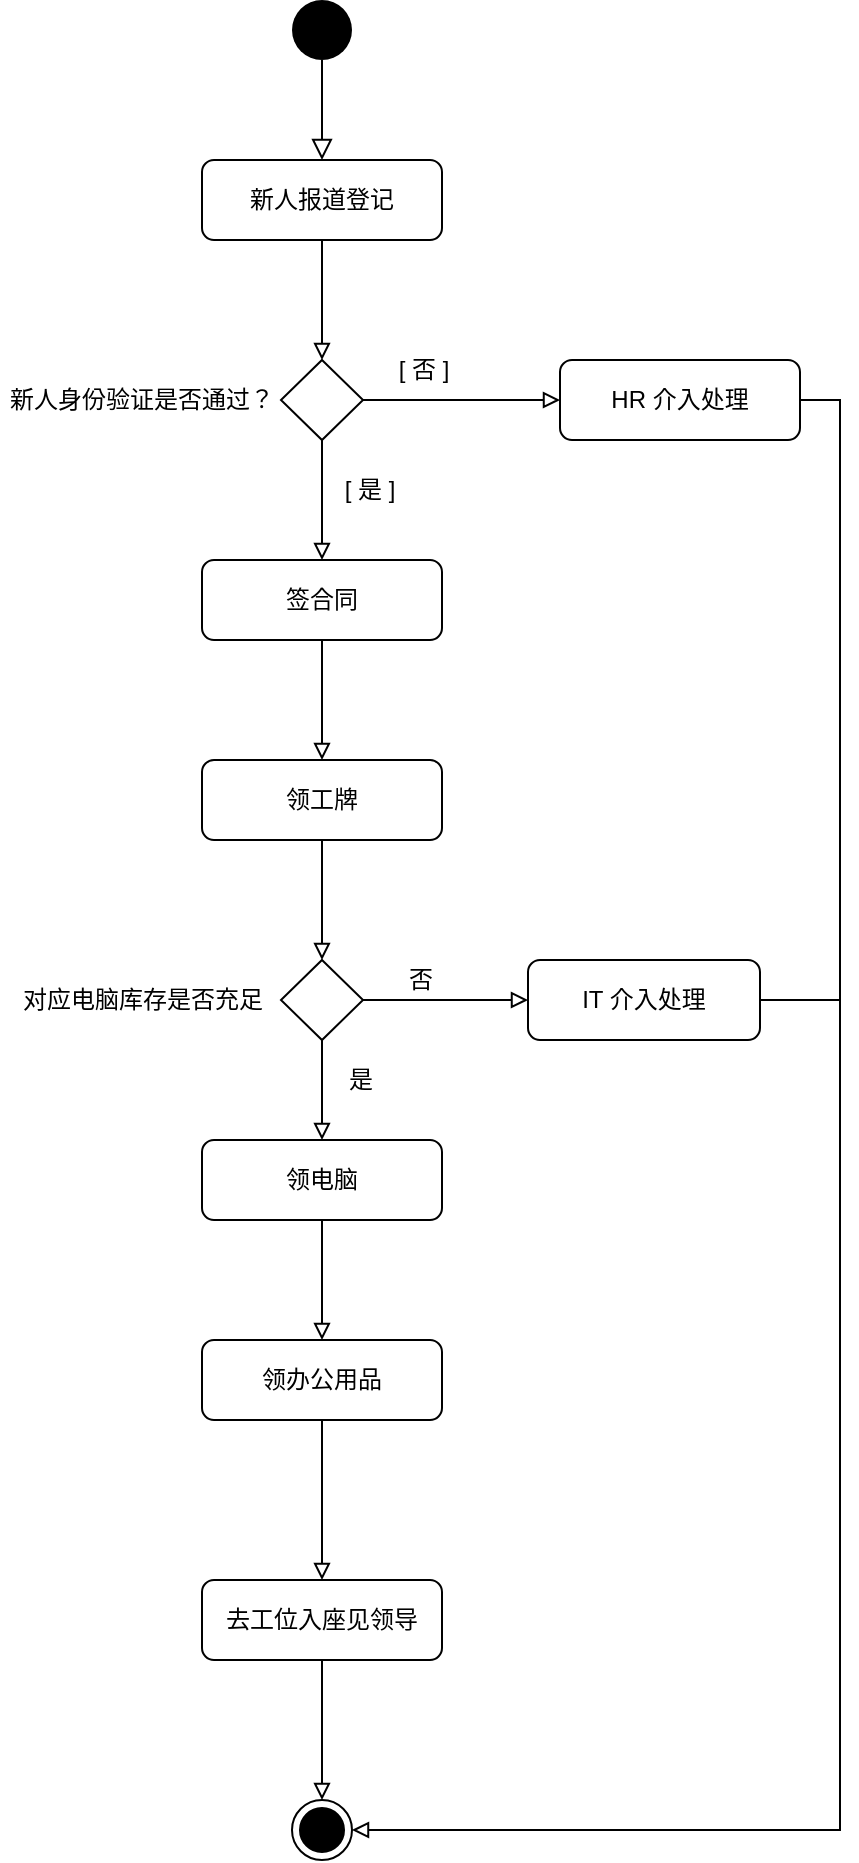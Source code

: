 <mxfile version="15.5.8" type="github">
  <diagram id="C5RBs43oDa-KdzZeNtuy" name="Page-1">
    <mxGraphModel dx="1164" dy="1851" grid="1" gridSize="10" guides="1" tooltips="1" connect="1" arrows="1" fold="1" page="1" pageScale="1" pageWidth="827" pageHeight="1169" math="0" shadow="0">
      <root>
        <mxCell id="WIyWlLk6GJQsqaUBKTNV-0" />
        <mxCell id="WIyWlLk6GJQsqaUBKTNV-1" parent="WIyWlLk6GJQsqaUBKTNV-0" />
        <mxCell id="FtbU7RMwqLc9TJ6ZdzSu-39" style="edgeStyle=orthogonalEdgeStyle;rounded=0;orthogonalLoop=1;jettySize=auto;html=1;exitX=0.5;exitY=1;exitDx=0;exitDy=0;entryX=0.5;entryY=0;entryDx=0;entryDy=0;endArrow=block;endFill=0;" edge="1" parent="WIyWlLk6GJQsqaUBKTNV-1" source="FtbU7RMwqLc9TJ6ZdzSu-6" target="FtbU7RMwqLc9TJ6ZdzSu-38">
          <mxGeometry relative="1" as="geometry" />
        </mxCell>
        <mxCell id="FtbU7RMwqLc9TJ6ZdzSu-6" value="新人报道登记" style="rounded=1;whiteSpace=wrap;html=1;fontSize=12;glass=0;strokeWidth=1;shadow=0;" vertex="1" parent="WIyWlLk6GJQsqaUBKTNV-1">
          <mxGeometry x="251" y="-130" width="120" height="40" as="geometry" />
        </mxCell>
        <mxCell id="FtbU7RMwqLc9TJ6ZdzSu-8" value="" style="ellipse;fillColor=#000000;strokeColor=none;" vertex="1" parent="WIyWlLk6GJQsqaUBKTNV-1">
          <mxGeometry x="296" y="-210" width="30" height="30" as="geometry" />
        </mxCell>
        <mxCell id="FtbU7RMwqLc9TJ6ZdzSu-9" value="" style="rounded=0;html=1;jettySize=auto;orthogonalLoop=1;fontSize=11;endArrow=block;endFill=0;endSize=8;strokeWidth=1;shadow=0;labelBackgroundColor=none;edgeStyle=orthogonalEdgeStyle;exitX=0.5;exitY=1;exitDx=0;exitDy=0;entryX=0.5;entryY=0;entryDx=0;entryDy=0;" edge="1" parent="WIyWlLk6GJQsqaUBKTNV-1" source="FtbU7RMwqLc9TJ6ZdzSu-8" target="FtbU7RMwqLc9TJ6ZdzSu-6">
          <mxGeometry x="90" y="-250" as="geometry">
            <mxPoint x="321" y="-120" as="sourcePoint" />
            <mxPoint x="501" y="-150" as="targetPoint" />
          </mxGeometry>
        </mxCell>
        <mxCell id="FtbU7RMwqLc9TJ6ZdzSu-10" value="签合同" style="rounded=1;whiteSpace=wrap;html=1;fontSize=12;glass=0;strokeWidth=1;shadow=0;" vertex="1" parent="WIyWlLk6GJQsqaUBKTNV-1">
          <mxGeometry x="251" y="70" width="120" height="40" as="geometry" />
        </mxCell>
        <mxCell id="FtbU7RMwqLc9TJ6ZdzSu-13" style="edgeStyle=orthogonalEdgeStyle;rounded=0;orthogonalLoop=1;jettySize=auto;html=1;entryX=0.5;entryY=0;entryDx=0;entryDy=0;endArrow=block;endFill=0;strokeWidth=1;" edge="1" parent="WIyWlLk6GJQsqaUBKTNV-1" source="FtbU7RMwqLc9TJ6ZdzSu-10" target="FtbU7RMwqLc9TJ6ZdzSu-18">
          <mxGeometry x="90" y="-250" as="geometry">
            <mxPoint x="311" y="120" as="targetPoint" />
          </mxGeometry>
        </mxCell>
        <mxCell id="FtbU7RMwqLc9TJ6ZdzSu-52" style="edgeStyle=orthogonalEdgeStyle;rounded=0;orthogonalLoop=1;jettySize=auto;html=1;entryX=0.5;entryY=0;entryDx=0;entryDy=0;endArrow=block;endFill=0;" edge="1" parent="WIyWlLk6GJQsqaUBKTNV-1" source="FtbU7RMwqLc9TJ6ZdzSu-18" target="FtbU7RMwqLc9TJ6ZdzSu-51">
          <mxGeometry relative="1" as="geometry" />
        </mxCell>
        <mxCell id="FtbU7RMwqLc9TJ6ZdzSu-18" value="领工牌" style="rounded=1;whiteSpace=wrap;html=1;fontSize=12;glass=0;strokeWidth=1;shadow=0;" vertex="1" parent="WIyWlLk6GJQsqaUBKTNV-1">
          <mxGeometry x="251" y="170" width="120" height="40" as="geometry" />
        </mxCell>
        <mxCell id="FtbU7RMwqLc9TJ6ZdzSu-63" style="edgeStyle=orthogonalEdgeStyle;rounded=0;orthogonalLoop=1;jettySize=auto;html=1;entryX=0.5;entryY=0;entryDx=0;entryDy=0;endArrow=block;endFill=0;" edge="1" parent="WIyWlLk6GJQsqaUBKTNV-1" source="FtbU7RMwqLc9TJ6ZdzSu-21" target="FtbU7RMwqLc9TJ6ZdzSu-42">
          <mxGeometry relative="1" as="geometry">
            <mxPoint x="311" y="450" as="targetPoint" />
          </mxGeometry>
        </mxCell>
        <mxCell id="FtbU7RMwqLc9TJ6ZdzSu-21" value="领电脑" style="rounded=1;whiteSpace=wrap;html=1;fontSize=12;glass=0;strokeWidth=1;shadow=0;" vertex="1" parent="WIyWlLk6GJQsqaUBKTNV-1">
          <mxGeometry x="251" y="360" width="120" height="40" as="geometry" />
        </mxCell>
        <mxCell id="FtbU7RMwqLc9TJ6ZdzSu-32" value="去工位入座见领导" style="rounded=1;whiteSpace=wrap;html=1;fontSize=12;glass=0;strokeWidth=1;shadow=0;" vertex="1" parent="WIyWlLk6GJQsqaUBKTNV-1">
          <mxGeometry x="251" y="580" width="120" height="40" as="geometry" />
        </mxCell>
        <mxCell id="FtbU7RMwqLc9TJ6ZdzSu-33" style="edgeStyle=elbowEdgeStyle;rounded=0;orthogonalLoop=1;jettySize=auto;html=1;endArrow=block;endFill=0;strokeWidth=1;exitX=1;exitY=0.5;exitDx=0;exitDy=0;entryX=0;entryY=0.5;entryDx=0;entryDy=0;" edge="1" parent="WIyWlLk6GJQsqaUBKTNV-1" source="FtbU7RMwqLc9TJ6ZdzSu-38" target="FtbU7RMwqLc9TJ6ZdzSu-46">
          <mxGeometry x="90" y="-250" as="geometry">
            <Array as="points" />
            <mxPoint x="520" y="340" as="sourcePoint" />
            <mxPoint x="440" y="-10" as="targetPoint" />
          </mxGeometry>
        </mxCell>
        <mxCell id="FtbU7RMwqLc9TJ6ZdzSu-34" value="" style="ellipse;html=1;shape=endState;fillColor=#000000;strokeColor=#000000;" vertex="1" parent="WIyWlLk6GJQsqaUBKTNV-1">
          <mxGeometry x="296" y="690" width="30" height="30" as="geometry" />
        </mxCell>
        <mxCell id="FtbU7RMwqLc9TJ6ZdzSu-35" style="edgeStyle=elbowEdgeStyle;rounded=0;orthogonalLoop=1;jettySize=auto;elbow=vertical;html=1;exitX=0.5;exitY=1;exitDx=0;exitDy=0;endArrow=block;endFill=0;strokeWidth=1;" edge="1" parent="WIyWlLk6GJQsqaUBKTNV-1" source="FtbU7RMwqLc9TJ6ZdzSu-32" target="FtbU7RMwqLc9TJ6ZdzSu-34">
          <mxGeometry x="90" y="-150" as="geometry" />
        </mxCell>
        <mxCell id="FtbU7RMwqLc9TJ6ZdzSu-40" style="edgeStyle=orthogonalEdgeStyle;rounded=0;orthogonalLoop=1;jettySize=auto;html=1;exitX=0.5;exitY=1;exitDx=0;exitDy=0;endArrow=block;endFill=0;" edge="1" parent="WIyWlLk6GJQsqaUBKTNV-1" source="FtbU7RMwqLc9TJ6ZdzSu-38" target="FtbU7RMwqLc9TJ6ZdzSu-10">
          <mxGeometry relative="1" as="geometry" />
        </mxCell>
        <mxCell id="FtbU7RMwqLc9TJ6ZdzSu-38" value="" style="rhombus;whiteSpace=wrap;html=1;" vertex="1" parent="WIyWlLk6GJQsqaUBKTNV-1">
          <mxGeometry x="290.5" y="-30" width="41" height="40" as="geometry" />
        </mxCell>
        <mxCell id="FtbU7RMwqLc9TJ6ZdzSu-41" value="新人身份验证是否通过？" style="text;html=1;strokeColor=none;fillColor=none;align=center;verticalAlign=middle;whiteSpace=wrap;rounded=0;" vertex="1" parent="WIyWlLk6GJQsqaUBKTNV-1">
          <mxGeometry x="150.5" y="-22.5" width="140" height="25" as="geometry" />
        </mxCell>
        <mxCell id="FtbU7RMwqLc9TJ6ZdzSu-50" style="edgeStyle=orthogonalEdgeStyle;rounded=0;orthogonalLoop=1;jettySize=auto;html=1;entryX=0.5;entryY=0;entryDx=0;entryDy=0;endArrow=block;endFill=0;" edge="1" parent="WIyWlLk6GJQsqaUBKTNV-1" source="FtbU7RMwqLc9TJ6ZdzSu-42" target="FtbU7RMwqLc9TJ6ZdzSu-32">
          <mxGeometry relative="1" as="geometry" />
        </mxCell>
        <mxCell id="FtbU7RMwqLc9TJ6ZdzSu-42" value="领办公用品" style="rounded=1;whiteSpace=wrap;html=1;fontSize=12;glass=0;strokeWidth=1;shadow=0;" vertex="1" parent="WIyWlLk6GJQsqaUBKTNV-1">
          <mxGeometry x="251" y="460" width="120" height="40" as="geometry" />
        </mxCell>
        <mxCell id="FtbU7RMwqLc9TJ6ZdzSu-44" value="[ 否 ]" style="text;html=1;strokeColor=none;fillColor=none;align=center;verticalAlign=middle;whiteSpace=wrap;rounded=0;" vertex="1" parent="WIyWlLk6GJQsqaUBKTNV-1">
          <mxGeometry x="331.5" y="-40" width="60" height="30" as="geometry" />
        </mxCell>
        <mxCell id="FtbU7RMwqLc9TJ6ZdzSu-45" value="[ 是 ]" style="text;html=1;strokeColor=none;fillColor=none;align=center;verticalAlign=middle;whiteSpace=wrap;rounded=0;" vertex="1" parent="WIyWlLk6GJQsqaUBKTNV-1">
          <mxGeometry x="305" y="20" width="60" height="30" as="geometry" />
        </mxCell>
        <mxCell id="FtbU7RMwqLc9TJ6ZdzSu-48" style="edgeStyle=orthogonalEdgeStyle;rounded=0;orthogonalLoop=1;jettySize=auto;html=1;exitX=1;exitY=0.5;exitDx=0;exitDy=0;endArrow=block;endFill=0;entryX=1;entryY=0.5;entryDx=0;entryDy=0;" edge="1" parent="WIyWlLk6GJQsqaUBKTNV-1" source="FtbU7RMwqLc9TJ6ZdzSu-46" target="FtbU7RMwqLc9TJ6ZdzSu-34">
          <mxGeometry relative="1" as="geometry">
            <mxPoint x="620" y="530" as="targetPoint" />
          </mxGeometry>
        </mxCell>
        <mxCell id="FtbU7RMwqLc9TJ6ZdzSu-46" value="HR 介入处理" style="rounded=1;whiteSpace=wrap;html=1;fontSize=12;glass=0;strokeWidth=1;shadow=0;" vertex="1" parent="WIyWlLk6GJQsqaUBKTNV-1">
          <mxGeometry x="430" y="-30" width="120" height="40" as="geometry" />
        </mxCell>
        <mxCell id="FtbU7RMwqLc9TJ6ZdzSu-53" style="edgeStyle=orthogonalEdgeStyle;rounded=0;orthogonalLoop=1;jettySize=auto;html=1;entryX=0.5;entryY=0;entryDx=0;entryDy=0;endArrow=block;endFill=0;" edge="1" parent="WIyWlLk6GJQsqaUBKTNV-1" source="FtbU7RMwqLc9TJ6ZdzSu-51" target="FtbU7RMwqLc9TJ6ZdzSu-21">
          <mxGeometry relative="1" as="geometry" />
        </mxCell>
        <mxCell id="FtbU7RMwqLc9TJ6ZdzSu-57" style="edgeStyle=orthogonalEdgeStyle;rounded=0;orthogonalLoop=1;jettySize=auto;html=1;exitX=1;exitY=0.5;exitDx=0;exitDy=0;entryX=0;entryY=0.5;entryDx=0;entryDy=0;endArrow=block;endFill=0;" edge="1" parent="WIyWlLk6GJQsqaUBKTNV-1" source="FtbU7RMwqLc9TJ6ZdzSu-51" target="FtbU7RMwqLc9TJ6ZdzSu-56">
          <mxGeometry relative="1" as="geometry" />
        </mxCell>
        <mxCell id="FtbU7RMwqLc9TJ6ZdzSu-51" value="" style="rhombus;whiteSpace=wrap;html=1;" vertex="1" parent="WIyWlLk6GJQsqaUBKTNV-1">
          <mxGeometry x="290.5" y="270" width="41" height="40" as="geometry" />
        </mxCell>
        <mxCell id="FtbU7RMwqLc9TJ6ZdzSu-54" value="对应电脑库存是否充足" style="text;html=1;align=center;verticalAlign=middle;resizable=0;points=[];autosize=1;strokeColor=none;fillColor=none;" vertex="1" parent="WIyWlLk6GJQsqaUBKTNV-1">
          <mxGeometry x="150.5" y="280" width="140" height="20" as="geometry" />
        </mxCell>
        <mxCell id="FtbU7RMwqLc9TJ6ZdzSu-55" value="是" style="text;html=1;align=center;verticalAlign=middle;resizable=0;points=[];autosize=1;strokeColor=none;fillColor=none;" vertex="1" parent="WIyWlLk6GJQsqaUBKTNV-1">
          <mxGeometry x="315" y="320" width="30" height="20" as="geometry" />
        </mxCell>
        <mxCell id="FtbU7RMwqLc9TJ6ZdzSu-69" style="edgeStyle=orthogonalEdgeStyle;rounded=0;orthogonalLoop=1;jettySize=auto;html=1;exitX=1;exitY=0.5;exitDx=0;exitDy=0;endArrow=none;endFill=0;" edge="1" parent="WIyWlLk6GJQsqaUBKTNV-1" source="FtbU7RMwqLc9TJ6ZdzSu-56">
          <mxGeometry relative="1" as="geometry">
            <mxPoint x="570" y="290" as="targetPoint" />
          </mxGeometry>
        </mxCell>
        <mxCell id="FtbU7RMwqLc9TJ6ZdzSu-56" value="IT 介入处理" style="rounded=1;whiteSpace=wrap;html=1;fontSize=12;glass=0;strokeWidth=1;shadow=0;" vertex="1" parent="WIyWlLk6GJQsqaUBKTNV-1">
          <mxGeometry x="414" y="270" width="116" height="40" as="geometry" />
        </mxCell>
        <mxCell id="FtbU7RMwqLc9TJ6ZdzSu-58" value="否" style="text;html=1;align=center;verticalAlign=middle;resizable=0;points=[];autosize=1;strokeColor=none;fillColor=none;" vertex="1" parent="WIyWlLk6GJQsqaUBKTNV-1">
          <mxGeometry x="345" y="270" width="30" height="20" as="geometry" />
        </mxCell>
      </root>
    </mxGraphModel>
  </diagram>
</mxfile>
